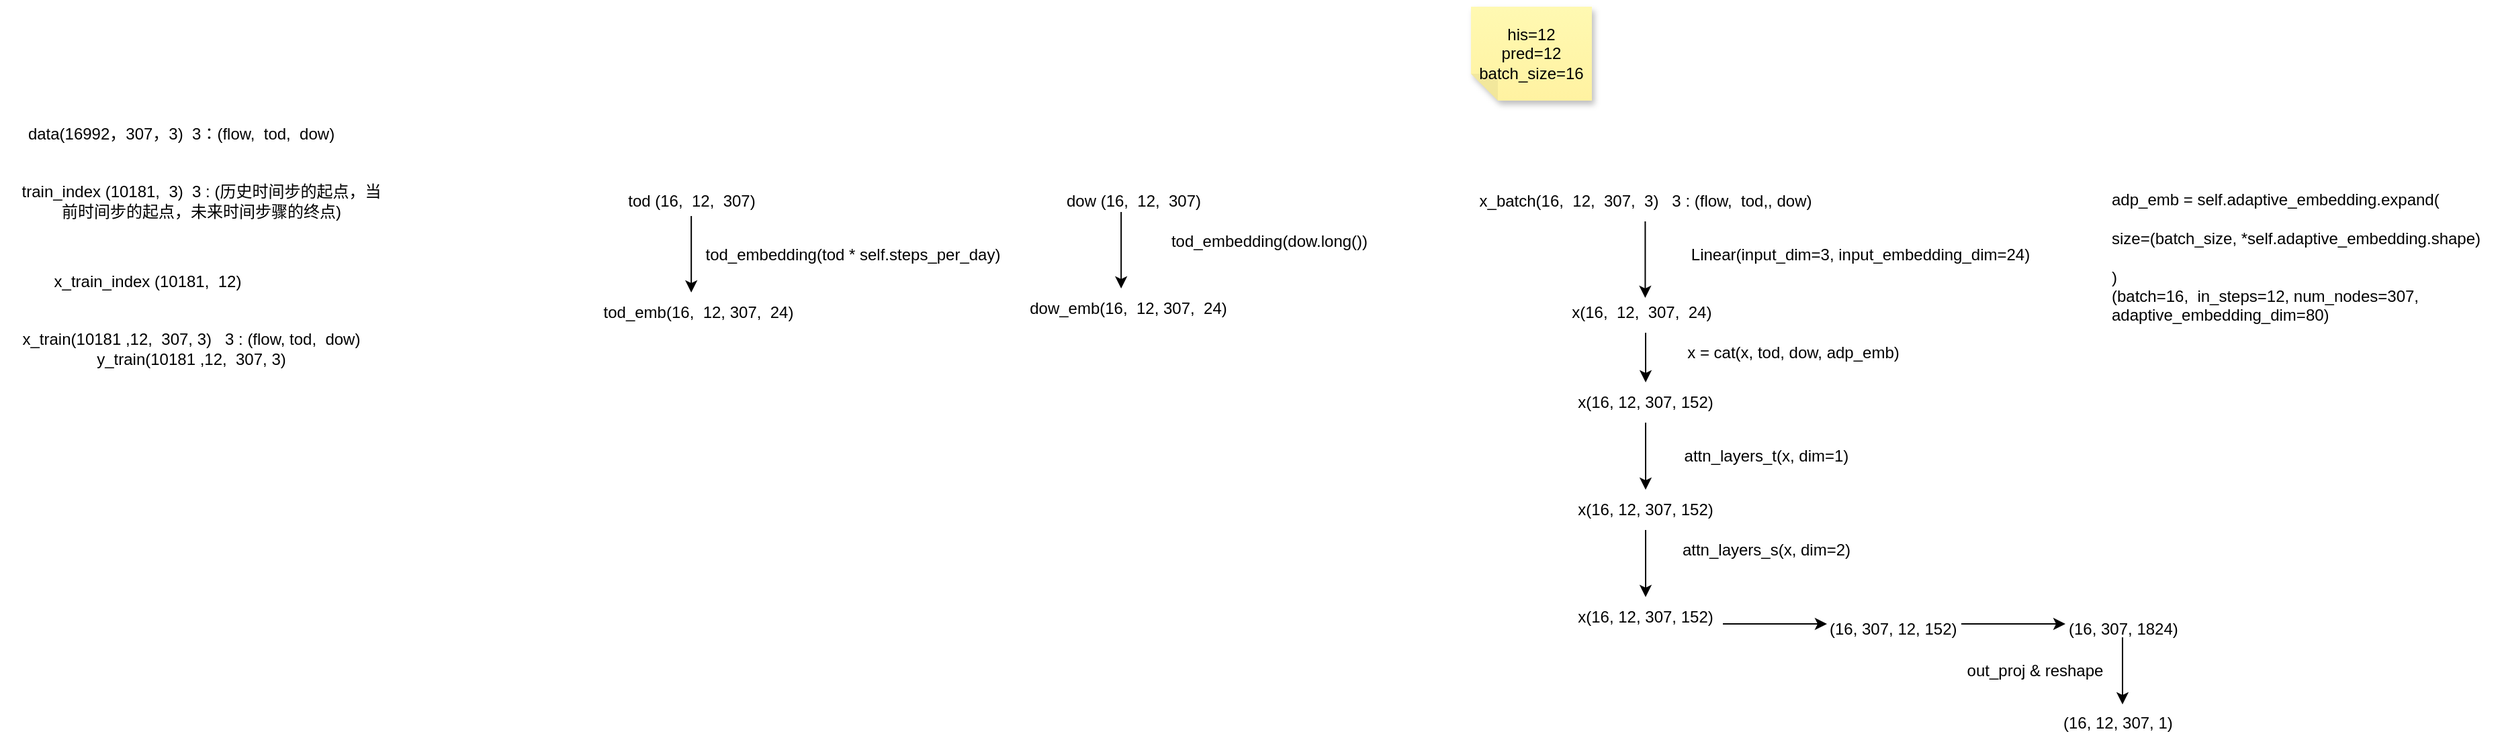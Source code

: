 <mxfile version="24.5.5" type="github">
  <diagram name="第 1 页" id="-XGt41P_KYGz5pX-UrJc">
    <mxGraphModel dx="2538" dy="639" grid="1" gridSize="10" guides="1" tooltips="1" connect="1" arrows="1" fold="1" page="1" pageScale="1" pageWidth="827" pageHeight="1169" math="0" shadow="0">
      <root>
        <mxCell id="0" />
        <mxCell id="1" parent="0" />
        <mxCell id="pmVqGm87CQ88HaM_0eJG-1" value="data(16992，307，3)&amp;nbsp; 3：(flow,&amp;nbsp; tod,&amp;nbsp; dow)" style="text;strokeColor=none;align=center;fillColor=none;html=1;verticalAlign=middle;whiteSpace=wrap;rounded=0;" vertex="1" parent="1">
          <mxGeometry x="-695" y="90" width="240" height="30" as="geometry" />
        </mxCell>
        <mxCell id="pmVqGm87CQ88HaM_0eJG-2" value="train_index (10181,&amp;nbsp; 3)&amp;nbsp; 3 : (历史时间步的起点，当前时间步的起点，未来时间步骤的终点)" style="text;strokeColor=none;align=center;fillColor=none;html=1;verticalAlign=middle;whiteSpace=wrap;rounded=0;" vertex="1" parent="1">
          <mxGeometry x="-695" y="140" width="270" height="30" as="geometry" />
        </mxCell>
        <mxCell id="pmVqGm87CQ88HaM_0eJG-3" value="x_train_index (10181,&amp;nbsp; 12)" style="text;strokeColor=none;align=center;fillColor=none;html=1;verticalAlign=middle;whiteSpace=wrap;rounded=0;" vertex="1" parent="1">
          <mxGeometry x="-695" y="200" width="190" height="30" as="geometry" />
        </mxCell>
        <mxCell id="pmVqGm87CQ88HaM_0eJG-4" value="his=12&lt;div&gt;pred=12&lt;/div&gt;&lt;div&gt;batch_size=16&lt;/div&gt;" style="shape=note;whiteSpace=wrap;html=1;backgroundOutline=1;fontColor=#000000;darkOpacity=0.05;fillColor=#FFF9B2;strokeColor=none;fillStyle=solid;direction=west;gradientDirection=north;gradientColor=#FFF2A1;shadow=1;size=20;pointerEvents=1;" vertex="1" parent="1">
          <mxGeometry x="385" y="10" width="90" height="70" as="geometry" />
        </mxCell>
        <mxCell id="pmVqGm87CQ88HaM_0eJG-5" value="x_train(10181 ,12,&amp;nbsp; 307, 3)&amp;nbsp; &amp;nbsp;3 : (flow, tod,&amp;nbsp; dow)&lt;div&gt;y_train(10181 ,12,&amp;nbsp; 307, 3)&lt;br&gt;&lt;/div&gt;" style="text;strokeColor=none;align=center;fillColor=none;html=1;verticalAlign=middle;whiteSpace=wrap;rounded=0;" vertex="1" parent="1">
          <mxGeometry x="-710" y="250" width="285" height="30" as="geometry" />
        </mxCell>
        <mxCell id="pmVqGm87CQ88HaM_0eJG-6" value="x_batch(16,&amp;nbsp; 12,&amp;nbsp; 307,&amp;nbsp; 3)&amp;nbsp; &amp;nbsp;3 : (flow,&amp;nbsp; tod,, dow)" style="text;strokeColor=none;align=center;fillColor=none;html=1;verticalAlign=middle;whiteSpace=wrap;rounded=0;" vertex="1" parent="1">
          <mxGeometry x="385" y="140" width="260" height="30" as="geometry" />
        </mxCell>
        <mxCell id="pmVqGm87CQ88HaM_0eJG-7" value="" style="endArrow=classic;html=1;rounded=0;" edge="1" parent="1">
          <mxGeometry width="50" height="50" relative="1" as="geometry">
            <mxPoint x="514.71" y="170" as="sourcePoint" />
            <mxPoint x="514.71" y="227" as="targetPoint" />
          </mxGeometry>
        </mxCell>
        <mxCell id="pmVqGm87CQ88HaM_0eJG-8" value="tod (16,&amp;nbsp; 12,&amp;nbsp; 307)" style="text;strokeColor=none;align=center;fillColor=none;html=1;verticalAlign=middle;whiteSpace=wrap;rounded=0;" vertex="1" parent="1">
          <mxGeometry x="-250" y="140" width="110" height="30" as="geometry" />
        </mxCell>
        <mxCell id="pmVqGm87CQ88HaM_0eJG-9" value="dow (16,&amp;nbsp; 12,&amp;nbsp; 307)" style="text;strokeColor=none;align=center;fillColor=none;html=1;verticalAlign=middle;whiteSpace=wrap;rounded=0;" vertex="1" parent="1">
          <mxGeometry x="79" y="140" width="110" height="30" as="geometry" />
        </mxCell>
        <mxCell id="pmVqGm87CQ88HaM_0eJG-10" value="Linear(input_dim=3, input_embedding_dim=24)" style="text;strokeColor=none;align=center;fillColor=none;html=1;verticalAlign=middle;whiteSpace=wrap;rounded=0;" vertex="1" parent="1">
          <mxGeometry x="530" y="180" width="290" height="30" as="geometry" />
        </mxCell>
        <mxCell id="pmVqGm87CQ88HaM_0eJG-24" value="" style="edgeStyle=orthogonalEdgeStyle;rounded=0;orthogonalLoop=1;jettySize=auto;html=1;" edge="1" parent="1" source="pmVqGm87CQ88HaM_0eJG-11">
          <mxGeometry relative="1" as="geometry">
            <mxPoint x="515.034" y="290" as="targetPoint" />
          </mxGeometry>
        </mxCell>
        <mxCell id="pmVqGm87CQ88HaM_0eJG-11" value="x(16,&amp;nbsp; 12,&amp;nbsp; 307,&amp;nbsp; 24)&amp;nbsp;&amp;nbsp;" style="text;strokeColor=none;align=center;fillColor=none;html=1;verticalAlign=middle;whiteSpace=wrap;rounded=0;" vertex="1" parent="1">
          <mxGeometry x="407.5" y="223" width="215" height="30" as="geometry" />
        </mxCell>
        <mxCell id="pmVqGm87CQ88HaM_0eJG-12" value="" style="endArrow=classic;html=1;rounded=0;" edge="1" parent="1">
          <mxGeometry width="50" height="50" relative="1" as="geometry">
            <mxPoint x="-195.42" y="166" as="sourcePoint" />
            <mxPoint x="-195.42" y="223" as="targetPoint" />
          </mxGeometry>
        </mxCell>
        <mxCell id="pmVqGm87CQ88HaM_0eJG-13" value="tod_embedding(tod * self.steps_per_day)" style="text;strokeColor=none;align=center;fillColor=none;html=1;verticalAlign=middle;whiteSpace=wrap;rounded=0;" vertex="1" parent="1">
          <mxGeometry x="-190" y="180" width="230" height="30" as="geometry" />
        </mxCell>
        <mxCell id="pmVqGm87CQ88HaM_0eJG-14" value="tod_emb(16,&amp;nbsp; 12, 307,&amp;nbsp; 24)" style="text;strokeColor=none;align=center;fillColor=none;html=1;verticalAlign=middle;whiteSpace=wrap;rounded=0;" vertex="1" parent="1">
          <mxGeometry x="-270" y="223" width="160" height="30" as="geometry" />
        </mxCell>
        <mxCell id="pmVqGm87CQ88HaM_0eJG-18" value="" style="endArrow=classic;html=1;rounded=0;" edge="1" parent="1">
          <mxGeometry width="50" height="50" relative="1" as="geometry">
            <mxPoint x="124.58" y="163" as="sourcePoint" />
            <mxPoint x="124.58" y="220" as="targetPoint" />
          </mxGeometry>
        </mxCell>
        <mxCell id="pmVqGm87CQ88HaM_0eJG-19" value="tod_embedding(dow.long())" style="text;strokeColor=none;align=center;fillColor=none;html=1;verticalAlign=middle;whiteSpace=wrap;rounded=0;" vertex="1" parent="1">
          <mxGeometry x="120" y="170" width="230" height="30" as="geometry" />
        </mxCell>
        <mxCell id="pmVqGm87CQ88HaM_0eJG-20" value="dow_emb(16,&amp;nbsp; 12, 307,&amp;nbsp; 24)" style="text;strokeColor=none;align=center;fillColor=none;html=1;verticalAlign=middle;whiteSpace=wrap;rounded=0;" vertex="1" parent="1">
          <mxGeometry x="50" y="220" width="160" height="30" as="geometry" />
        </mxCell>
        <UserObject label="adp_emb = self.adaptive_embedding.expand(&lt;br&gt;&lt;br&gt;                size=(batch_size, *self.adaptive_embedding.shape)&lt;br&gt;&lt;br&gt;            )&lt;div&gt;(batch=16,&amp;nbsp; in_steps=12, num_nodes=307, adaptive_embedding_dim=80)&lt;br&gt;&lt;/div&gt;" link="adp_emb = self.adaptive_embedding.expand(&#xa;                size=(batch_size, *self.adaptive_embedding.shape)&#xa;            )" id="pmVqGm87CQ88HaM_0eJG-21">
          <mxCell style="text;whiteSpace=wrap;html=1;" vertex="1" parent="1">
            <mxGeometry x="860" y="140" width="290" height="110" as="geometry" />
          </mxCell>
        </UserObject>
        <mxCell id="pmVqGm87CQ88HaM_0eJG-28" value="x = cat(x, tod, dow, adp_emb)" style="text;strokeColor=none;align=center;fillColor=none;html=1;verticalAlign=middle;whiteSpace=wrap;rounded=0;" vertex="1" parent="1">
          <mxGeometry x="540" y="253" width="170" height="30" as="geometry" />
        </mxCell>
        <mxCell id="pmVqGm87CQ88HaM_0eJG-35" style="edgeStyle=orthogonalEdgeStyle;rounded=0;orthogonalLoop=1;jettySize=auto;html=1;" edge="1" parent="1" source="pmVqGm87CQ88HaM_0eJG-29">
          <mxGeometry relative="1" as="geometry">
            <mxPoint x="515" y="370" as="targetPoint" />
          </mxGeometry>
        </mxCell>
        <mxCell id="pmVqGm87CQ88HaM_0eJG-29" value="x(16, 12, 307, 152)" style="text;strokeColor=none;align=center;fillColor=none;html=1;verticalAlign=middle;whiteSpace=wrap;rounded=0;" vertex="1" parent="1">
          <mxGeometry x="440" y="290" width="150" height="30" as="geometry" />
        </mxCell>
        <mxCell id="pmVqGm87CQ88HaM_0eJG-32" value="attn_layers_t(x, dim=1)" style="text;strokeColor=none;align=center;fillColor=none;html=1;verticalAlign=middle;whiteSpace=wrap;rounded=0;" vertex="1" parent="1">
          <mxGeometry x="540" y="330" width="130" height="30" as="geometry" />
        </mxCell>
        <mxCell id="pmVqGm87CQ88HaM_0eJG-37" style="edgeStyle=orthogonalEdgeStyle;rounded=0;orthogonalLoop=1;jettySize=auto;html=1;" edge="1" parent="1" source="pmVqGm87CQ88HaM_0eJG-38">
          <mxGeometry relative="1" as="geometry">
            <mxPoint x="515" y="450" as="targetPoint" />
          </mxGeometry>
        </mxCell>
        <mxCell id="pmVqGm87CQ88HaM_0eJG-38" value="x(16, 12, 307, 152)" style="text;strokeColor=none;align=center;fillColor=none;html=1;verticalAlign=middle;whiteSpace=wrap;rounded=0;" vertex="1" parent="1">
          <mxGeometry x="440" y="370" width="150" height="30" as="geometry" />
        </mxCell>
        <mxCell id="pmVqGm87CQ88HaM_0eJG-39" value="attn_layers_s(x, dim=2)" style="text;strokeColor=none;align=center;fillColor=none;html=1;verticalAlign=middle;whiteSpace=wrap;rounded=0;" vertex="1" parent="1">
          <mxGeometry x="540" y="400" width="130" height="30" as="geometry" />
        </mxCell>
        <mxCell id="pmVqGm87CQ88HaM_0eJG-41" value="x(16, 12, 307, 152)" style="text;strokeColor=none;align=center;fillColor=none;html=1;verticalAlign=middle;whiteSpace=wrap;rounded=0;" vertex="1" parent="1">
          <mxGeometry x="440" y="450" width="150" height="30" as="geometry" />
        </mxCell>
        <mxCell id="pmVqGm87CQ88HaM_0eJG-43" value="" style="endArrow=classic;html=1;rounded=0;" edge="1" parent="1">
          <mxGeometry width="50" height="50" relative="1" as="geometry">
            <mxPoint x="572.5" y="470" as="sourcePoint" />
            <mxPoint x="650" y="470" as="targetPoint" />
          </mxGeometry>
        </mxCell>
        <mxCell id="pmVqGm87CQ88HaM_0eJG-45" value="(16, 307, 12, 152)" style="text;whiteSpace=wrap;html=1;" vertex="1" parent="1">
          <mxGeometry x="650" y="460" width="100" height="30" as="geometry" />
        </mxCell>
        <mxCell id="pmVqGm87CQ88HaM_0eJG-46" value="" style="endArrow=classic;html=1;rounded=0;" edge="1" parent="1">
          <mxGeometry width="50" height="50" relative="1" as="geometry">
            <mxPoint x="750" y="470" as="sourcePoint" />
            <mxPoint x="827.5" y="470" as="targetPoint" />
          </mxGeometry>
        </mxCell>
        <mxCell id="pmVqGm87CQ88HaM_0eJG-47" value="(16, 307, 1824)" style="text;whiteSpace=wrap;html=1;" vertex="1" parent="1">
          <mxGeometry x="827.5" y="460" width="92.5" height="30" as="geometry" />
        </mxCell>
        <mxCell id="pmVqGm87CQ88HaM_0eJG-48" style="edgeStyle=orthogonalEdgeStyle;rounded=0;orthogonalLoop=1;jettySize=auto;html=1;" edge="1" parent="1">
          <mxGeometry relative="1" as="geometry">
            <mxPoint x="870" y="530" as="targetPoint" />
            <mxPoint x="870" y="480" as="sourcePoint" />
          </mxGeometry>
        </mxCell>
        <mxCell id="pmVqGm87CQ88HaM_0eJG-49" value="out_proj &amp;amp; reshape" style="text;strokeColor=none;align=center;fillColor=none;html=1;verticalAlign=middle;whiteSpace=wrap;rounded=0;" vertex="1" parent="1">
          <mxGeometry x="750" y="490" width="110" height="30" as="geometry" />
        </mxCell>
        <mxCell id="pmVqGm87CQ88HaM_0eJG-50" value="(16, 12, 307, 1)" style="text;whiteSpace=wrap;html=1;" vertex="1" parent="1">
          <mxGeometry x="823.75" y="530" width="100" height="30" as="geometry" />
        </mxCell>
      </root>
    </mxGraphModel>
  </diagram>
</mxfile>
